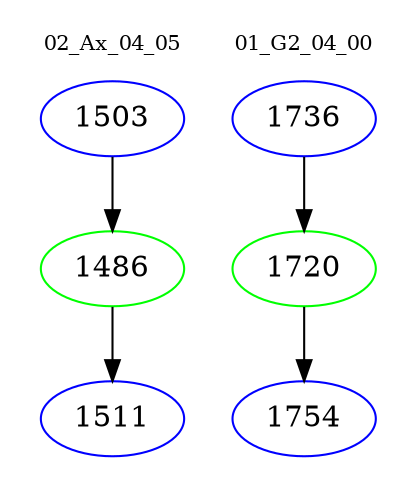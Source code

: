 digraph{
subgraph cluster_0 {
color = white
label = "02_Ax_04_05";
fontsize=10;
T0_1503 [label="1503", color="blue"]
T0_1503 -> T0_1486 [color="black"]
T0_1486 [label="1486", color="green"]
T0_1486 -> T0_1511 [color="black"]
T0_1511 [label="1511", color="blue"]
}
subgraph cluster_1 {
color = white
label = "01_G2_04_00";
fontsize=10;
T1_1736 [label="1736", color="blue"]
T1_1736 -> T1_1720 [color="black"]
T1_1720 [label="1720", color="green"]
T1_1720 -> T1_1754 [color="black"]
T1_1754 [label="1754", color="blue"]
}
}
